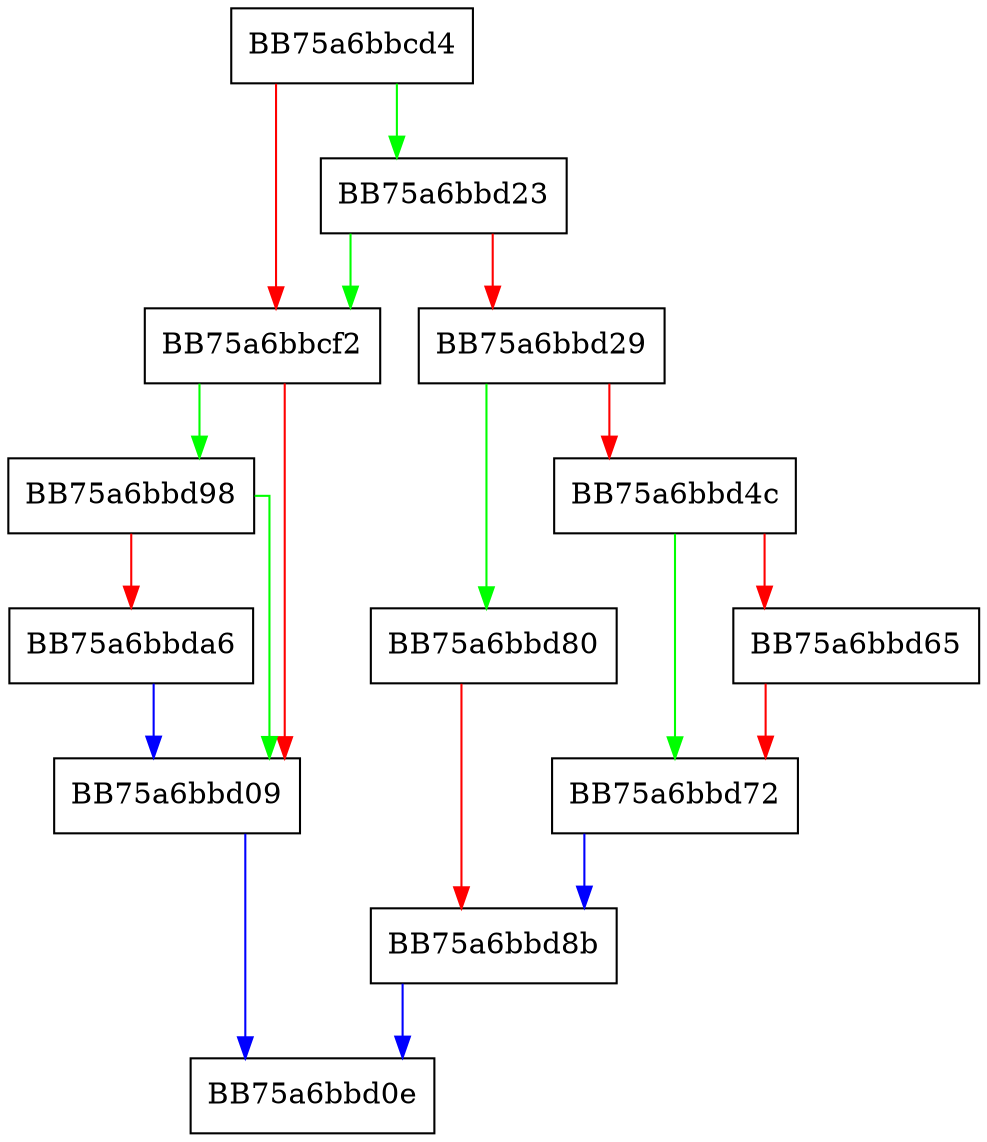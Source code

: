 digraph DlpQueryJitFileExtensionAllowed {
  node [shape="box"];
  graph [splines=ortho];
  BB75a6bbcd4 -> BB75a6bbd23 [color="green"];
  BB75a6bbcd4 -> BB75a6bbcf2 [color="red"];
  BB75a6bbcf2 -> BB75a6bbd98 [color="green"];
  BB75a6bbcf2 -> BB75a6bbd09 [color="red"];
  BB75a6bbd09 -> BB75a6bbd0e [color="blue"];
  BB75a6bbd23 -> BB75a6bbcf2 [color="green"];
  BB75a6bbd23 -> BB75a6bbd29 [color="red"];
  BB75a6bbd29 -> BB75a6bbd80 [color="green"];
  BB75a6bbd29 -> BB75a6bbd4c [color="red"];
  BB75a6bbd4c -> BB75a6bbd72 [color="green"];
  BB75a6bbd4c -> BB75a6bbd65 [color="red"];
  BB75a6bbd65 -> BB75a6bbd72 [color="red"];
  BB75a6bbd72 -> BB75a6bbd8b [color="blue"];
  BB75a6bbd80 -> BB75a6bbd8b [color="red"];
  BB75a6bbd8b -> BB75a6bbd0e [color="blue"];
  BB75a6bbd98 -> BB75a6bbd09 [color="green"];
  BB75a6bbd98 -> BB75a6bbda6 [color="red"];
  BB75a6bbda6 -> BB75a6bbd09 [color="blue"];
}